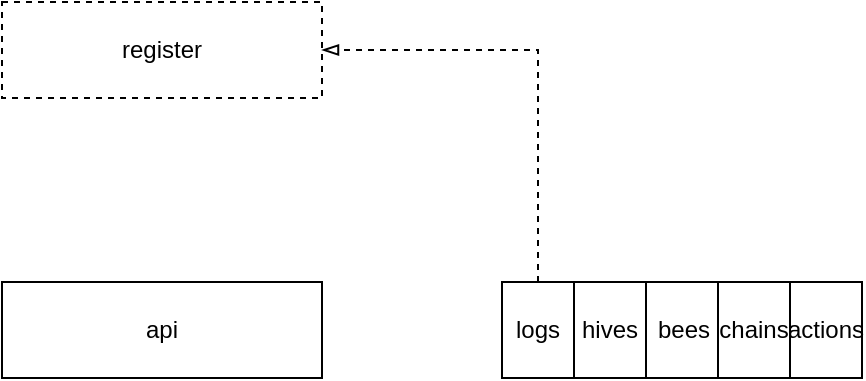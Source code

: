 <mxfile version="11.0.8" type="github"><diagram id="kahWbt2RJMm9GTbJvIyk" name="Page-1"><mxGraphModel dx="946" dy="616" grid="1" gridSize="10" guides="1" tooltips="1" connect="1" arrows="1" fold="1" page="1" pageScale="1" pageWidth="827" pageHeight="1169" math="0" shadow="0"><root><mxCell id="0"/><mxCell id="1" parent="0"/><mxCell id="ZS0KvlmuuQFzVR0aS40n-2" value="api" style="rounded=0;whiteSpace=wrap;html=1;strokeColor=#000000;" vertex="1" parent="1"><mxGeometry x="180" y="190" width="160" height="48" as="geometry"/></mxCell><mxCell id="ZS0KvlmuuQFzVR0aS40n-3" value="register" style="rounded=0;whiteSpace=wrap;html=1;dashed=1;" vertex="1" parent="1"><mxGeometry x="180" y="50" width="160" height="48" as="geometry"/></mxCell><mxCell id="ZS0KvlmuuQFzVR0aS40n-4" value="" style="group" vertex="1" connectable="0" parent="1"><mxGeometry x="430" y="190" width="144" height="48" as="geometry"/></mxCell><mxCell id="ZS0KvlmuuQFzVR0aS40n-5" value="logs" style="rounded=0;whiteSpace=wrap;html=1;" vertex="1" parent="ZS0KvlmuuQFzVR0aS40n-4"><mxGeometry width="36" height="48" as="geometry"/></mxCell><mxCell id="ZS0KvlmuuQFzVR0aS40n-6" value="hives" style="rounded=0;whiteSpace=wrap;html=1;" vertex="1" parent="ZS0KvlmuuQFzVR0aS40n-4"><mxGeometry x="36" width="36" height="48" as="geometry"/></mxCell><mxCell id="ZS0KvlmuuQFzVR0aS40n-7" value="bees" style="rounded=0;whiteSpace=wrap;html=1;" vertex="1" parent="ZS0KvlmuuQFzVR0aS40n-4"><mxGeometry x="72" width="38" height="48" as="geometry"/></mxCell><mxCell id="ZS0KvlmuuQFzVR0aS40n-8" value="chains" style="rounded=0;whiteSpace=wrap;html=1;" vertex="1" parent="ZS0KvlmuuQFzVR0aS40n-4"><mxGeometry x="108" width="36" height="48" as="geometry"/></mxCell><mxCell id="ZS0KvlmuuQFzVR0aS40n-9" value="actions" style="rounded=0;whiteSpace=wrap;html=1;" vertex="1" parent="1"><mxGeometry x="574" y="190" width="36" height="48" as="geometry"/></mxCell><mxCell id="ZS0KvlmuuQFzVR0aS40n-10" style="edgeStyle=orthogonalEdgeStyle;rounded=0;orthogonalLoop=1;jettySize=auto;html=1;exitX=0.5;exitY=0;exitDx=0;exitDy=0;entryX=1;entryY=0.5;entryDx=0;entryDy=0;dashed=1;endArrow=blockThin;endFill=0;" edge="1" parent="1" source="ZS0KvlmuuQFzVR0aS40n-5" target="ZS0KvlmuuQFzVR0aS40n-3"><mxGeometry relative="1" as="geometry"/></mxCell></root></mxGraphModel></diagram></mxfile>